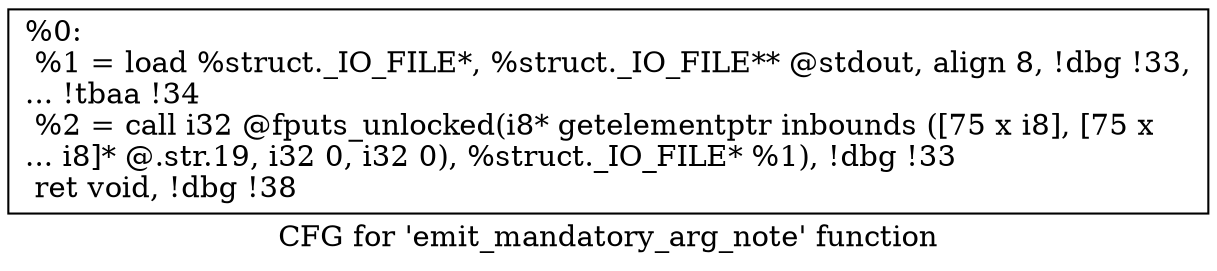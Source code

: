 digraph "CFG for 'emit_mandatory_arg_note' function" {
	label="CFG for 'emit_mandatory_arg_note' function";

	Node0x2430a80 [shape=record,label="{%0:\l  %1 = load %struct._IO_FILE*, %struct._IO_FILE** @stdout, align 8, !dbg !33,\l... !tbaa !34\l  %2 = call i32 @fputs_unlocked(i8* getelementptr inbounds ([75 x i8], [75 x\l... i8]* @.str.19, i32 0, i32 0), %struct._IO_FILE* %1), !dbg !33\l  ret void, !dbg !38\l}"];
}
